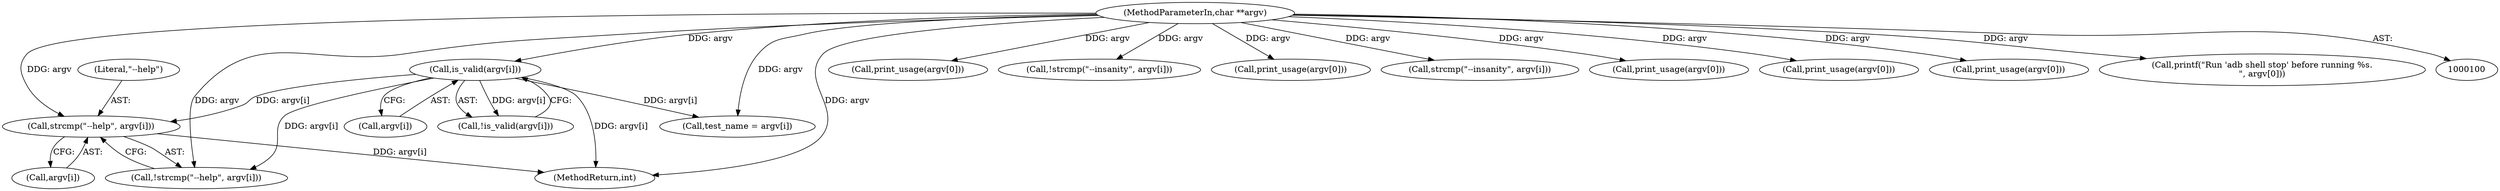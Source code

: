 digraph "0_Android_37c88107679d36c419572732b4af6e18bb2f7dce_5@array" {
"1000125" [label="(Call,strcmp(\"--help\", argv[i]))"];
"1000102" [label="(MethodParameterIn,char **argv)"];
"1000151" [label="(Call,is_valid(argv[i]))"];
"1000102" [label="(MethodParameterIn,char **argv)"];
"1000206" [label="(Call,print_usage(argv[0]))"];
"1000152" [label="(Call,argv[i])"];
"1000126" [label="(Literal,\"--help\")"];
"1000503" [label="(MethodReturn,int)"];
"1000138" [label="(Call,!strcmp(\"--insanity\", argv[i]))"];
"1000127" [label="(Call,argv[i])"];
"1000172" [label="(Call,print_usage(argv[0]))"];
"1000139" [label="(Call,strcmp(\"--insanity\", argv[i]))"];
"1000131" [label="(Call,print_usage(argv[0]))"];
"1000150" [label="(Call,!is_valid(argv[i]))"];
"1000158" [label="(Call,print_usage(argv[0]))"];
"1000125" [label="(Call,strcmp(\"--help\", argv[i]))"];
"1000124" [label="(Call,!strcmp(\"--help\", argv[i]))"];
"1000179" [label="(Call,test_name = argv[i])"];
"1000254" [label="(Call,print_usage(argv[0]))"];
"1000187" [label="(Call,printf(\"Run 'adb shell stop' before running %s.\n\", argv[0]))"];
"1000151" [label="(Call,is_valid(argv[i]))"];
"1000125" -> "1000124"  [label="AST: "];
"1000125" -> "1000127"  [label="CFG: "];
"1000126" -> "1000125"  [label="AST: "];
"1000127" -> "1000125"  [label="AST: "];
"1000124" -> "1000125"  [label="CFG: "];
"1000125" -> "1000503"  [label="DDG: argv[i]"];
"1000102" -> "1000125"  [label="DDG: argv"];
"1000151" -> "1000125"  [label="DDG: argv[i]"];
"1000102" -> "1000100"  [label="AST: "];
"1000102" -> "1000503"  [label="DDG: argv"];
"1000102" -> "1000124"  [label="DDG: argv"];
"1000102" -> "1000131"  [label="DDG: argv"];
"1000102" -> "1000138"  [label="DDG: argv"];
"1000102" -> "1000139"  [label="DDG: argv"];
"1000102" -> "1000151"  [label="DDG: argv"];
"1000102" -> "1000158"  [label="DDG: argv"];
"1000102" -> "1000172"  [label="DDG: argv"];
"1000102" -> "1000179"  [label="DDG: argv"];
"1000102" -> "1000187"  [label="DDG: argv"];
"1000102" -> "1000206"  [label="DDG: argv"];
"1000102" -> "1000254"  [label="DDG: argv"];
"1000151" -> "1000150"  [label="AST: "];
"1000151" -> "1000152"  [label="CFG: "];
"1000152" -> "1000151"  [label="AST: "];
"1000150" -> "1000151"  [label="CFG: "];
"1000151" -> "1000503"  [label="DDG: argv[i]"];
"1000151" -> "1000124"  [label="DDG: argv[i]"];
"1000151" -> "1000150"  [label="DDG: argv[i]"];
"1000151" -> "1000179"  [label="DDG: argv[i]"];
}
